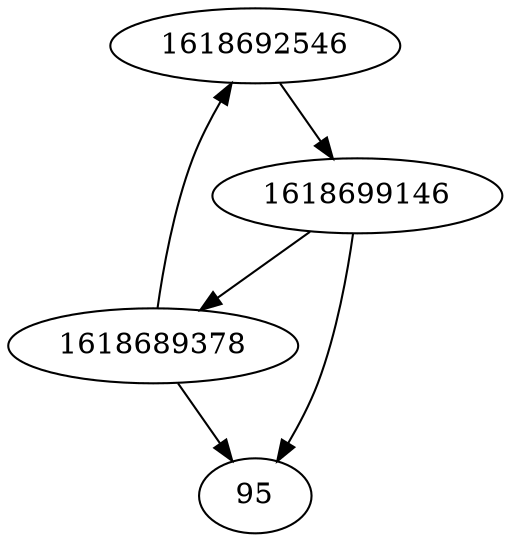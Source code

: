 strict digraph  {
1618692546;
1618689378;
95;
1618699146;
1618692546 -> 1618699146;
1618689378 -> 95;
1618689378 -> 1618692546;
1618699146 -> 95;
1618699146 -> 1618689378;
}
